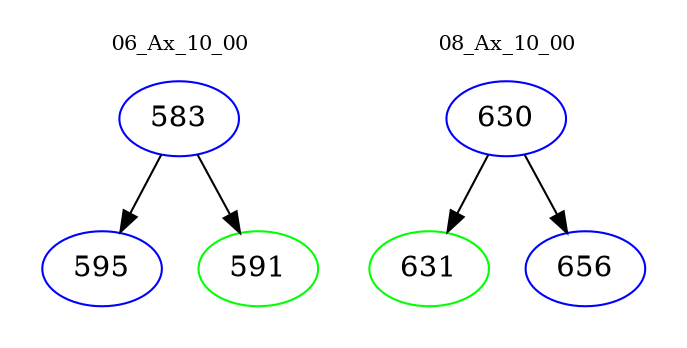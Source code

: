 digraph{
subgraph cluster_0 {
color = white
label = "06_Ax_10_00";
fontsize=10;
T0_583 [label="583", color="blue"]
T0_583 -> T0_595 [color="black"]
T0_595 [label="595", color="blue"]
T0_583 -> T0_591 [color="black"]
T0_591 [label="591", color="green"]
}
subgraph cluster_1 {
color = white
label = "08_Ax_10_00";
fontsize=10;
T1_630 [label="630", color="blue"]
T1_630 -> T1_631 [color="black"]
T1_631 [label="631", color="green"]
T1_630 -> T1_656 [color="black"]
T1_656 [label="656", color="blue"]
}
}
